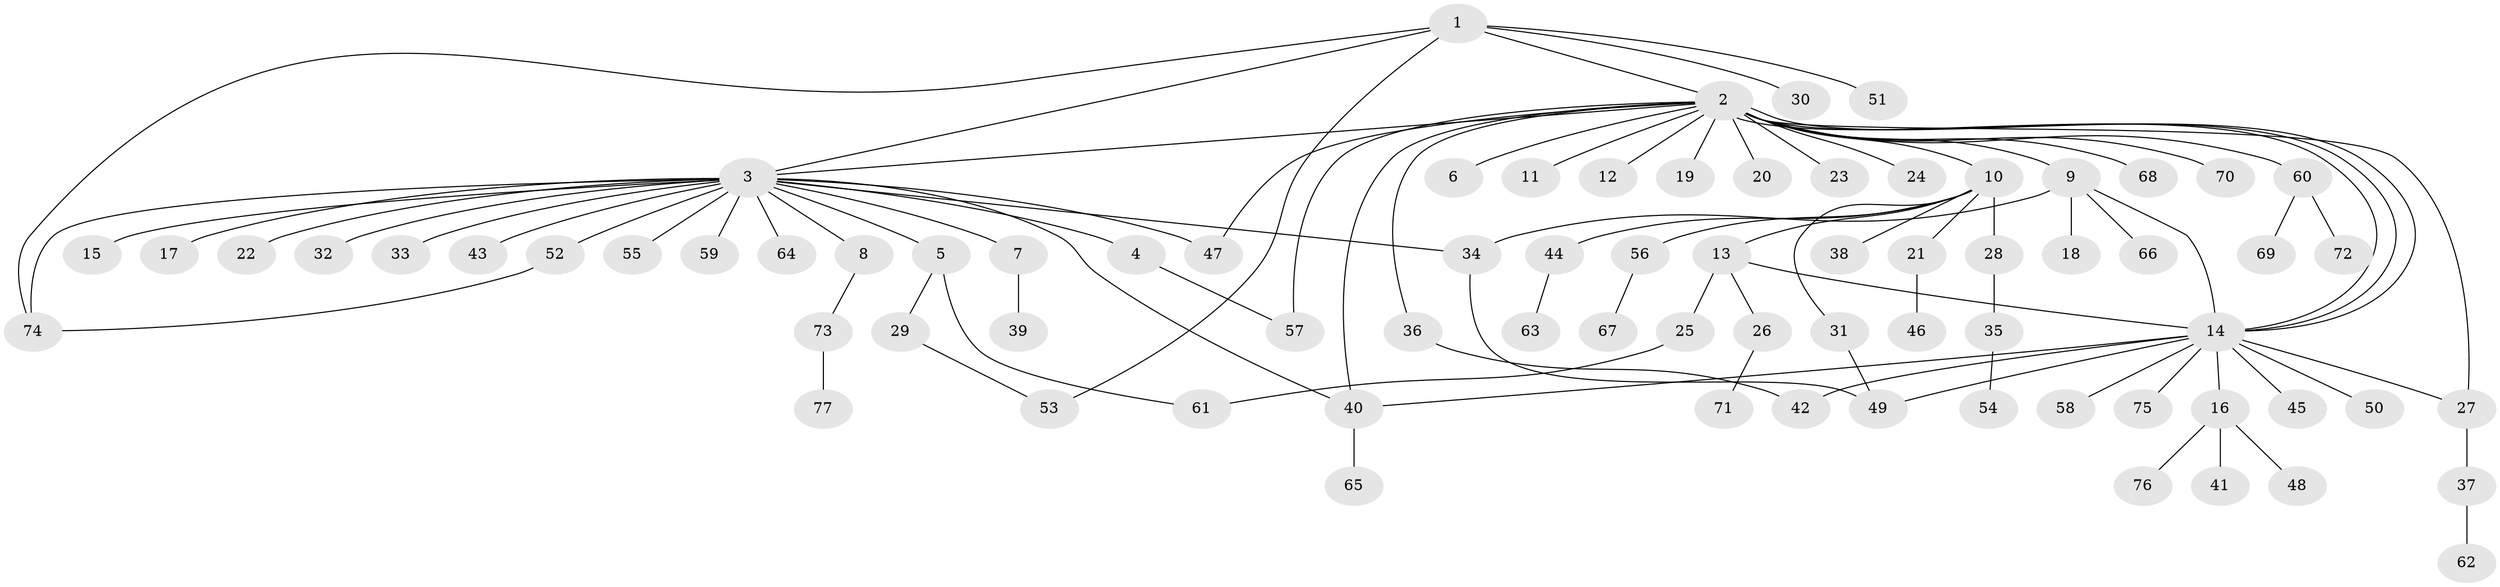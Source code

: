 // Generated by graph-tools (version 1.1) at 2025/14/03/09/25 04:14:24]
// undirected, 77 vertices, 94 edges
graph export_dot {
graph [start="1"]
  node [color=gray90,style=filled];
  1;
  2;
  3;
  4;
  5;
  6;
  7;
  8;
  9;
  10;
  11;
  12;
  13;
  14;
  15;
  16;
  17;
  18;
  19;
  20;
  21;
  22;
  23;
  24;
  25;
  26;
  27;
  28;
  29;
  30;
  31;
  32;
  33;
  34;
  35;
  36;
  37;
  38;
  39;
  40;
  41;
  42;
  43;
  44;
  45;
  46;
  47;
  48;
  49;
  50;
  51;
  52;
  53;
  54;
  55;
  56;
  57;
  58;
  59;
  60;
  61;
  62;
  63;
  64;
  65;
  66;
  67;
  68;
  69;
  70;
  71;
  72;
  73;
  74;
  75;
  76;
  77;
  1 -- 2;
  1 -- 3;
  1 -- 30;
  1 -- 51;
  1 -- 53;
  1 -- 74;
  2 -- 3;
  2 -- 6;
  2 -- 9;
  2 -- 10;
  2 -- 11;
  2 -- 12;
  2 -- 14;
  2 -- 14;
  2 -- 14;
  2 -- 19;
  2 -- 20;
  2 -- 23;
  2 -- 24;
  2 -- 27;
  2 -- 36;
  2 -- 40;
  2 -- 47;
  2 -- 57;
  2 -- 60;
  2 -- 68;
  2 -- 70;
  3 -- 4;
  3 -- 5;
  3 -- 7;
  3 -- 8;
  3 -- 15;
  3 -- 17;
  3 -- 22;
  3 -- 32;
  3 -- 33;
  3 -- 34;
  3 -- 40;
  3 -- 43;
  3 -- 47;
  3 -- 52;
  3 -- 55;
  3 -- 59;
  3 -- 64;
  3 -- 74;
  4 -- 57;
  5 -- 29;
  5 -- 61;
  7 -- 39;
  8 -- 73;
  9 -- 14;
  9 -- 18;
  9 -- 34;
  9 -- 66;
  10 -- 13;
  10 -- 21;
  10 -- 28;
  10 -- 31;
  10 -- 38;
  10 -- 44;
  10 -- 56;
  13 -- 14;
  13 -- 25;
  13 -- 26;
  14 -- 16;
  14 -- 27;
  14 -- 40;
  14 -- 42;
  14 -- 45;
  14 -- 49;
  14 -- 50;
  14 -- 58;
  14 -- 75;
  16 -- 41;
  16 -- 48;
  16 -- 76;
  21 -- 46;
  25 -- 61;
  26 -- 71;
  27 -- 37;
  28 -- 35;
  29 -- 53;
  31 -- 49;
  34 -- 49;
  35 -- 54;
  36 -- 42;
  37 -- 62;
  40 -- 65;
  44 -- 63;
  52 -- 74;
  56 -- 67;
  60 -- 69;
  60 -- 72;
  73 -- 77;
}
